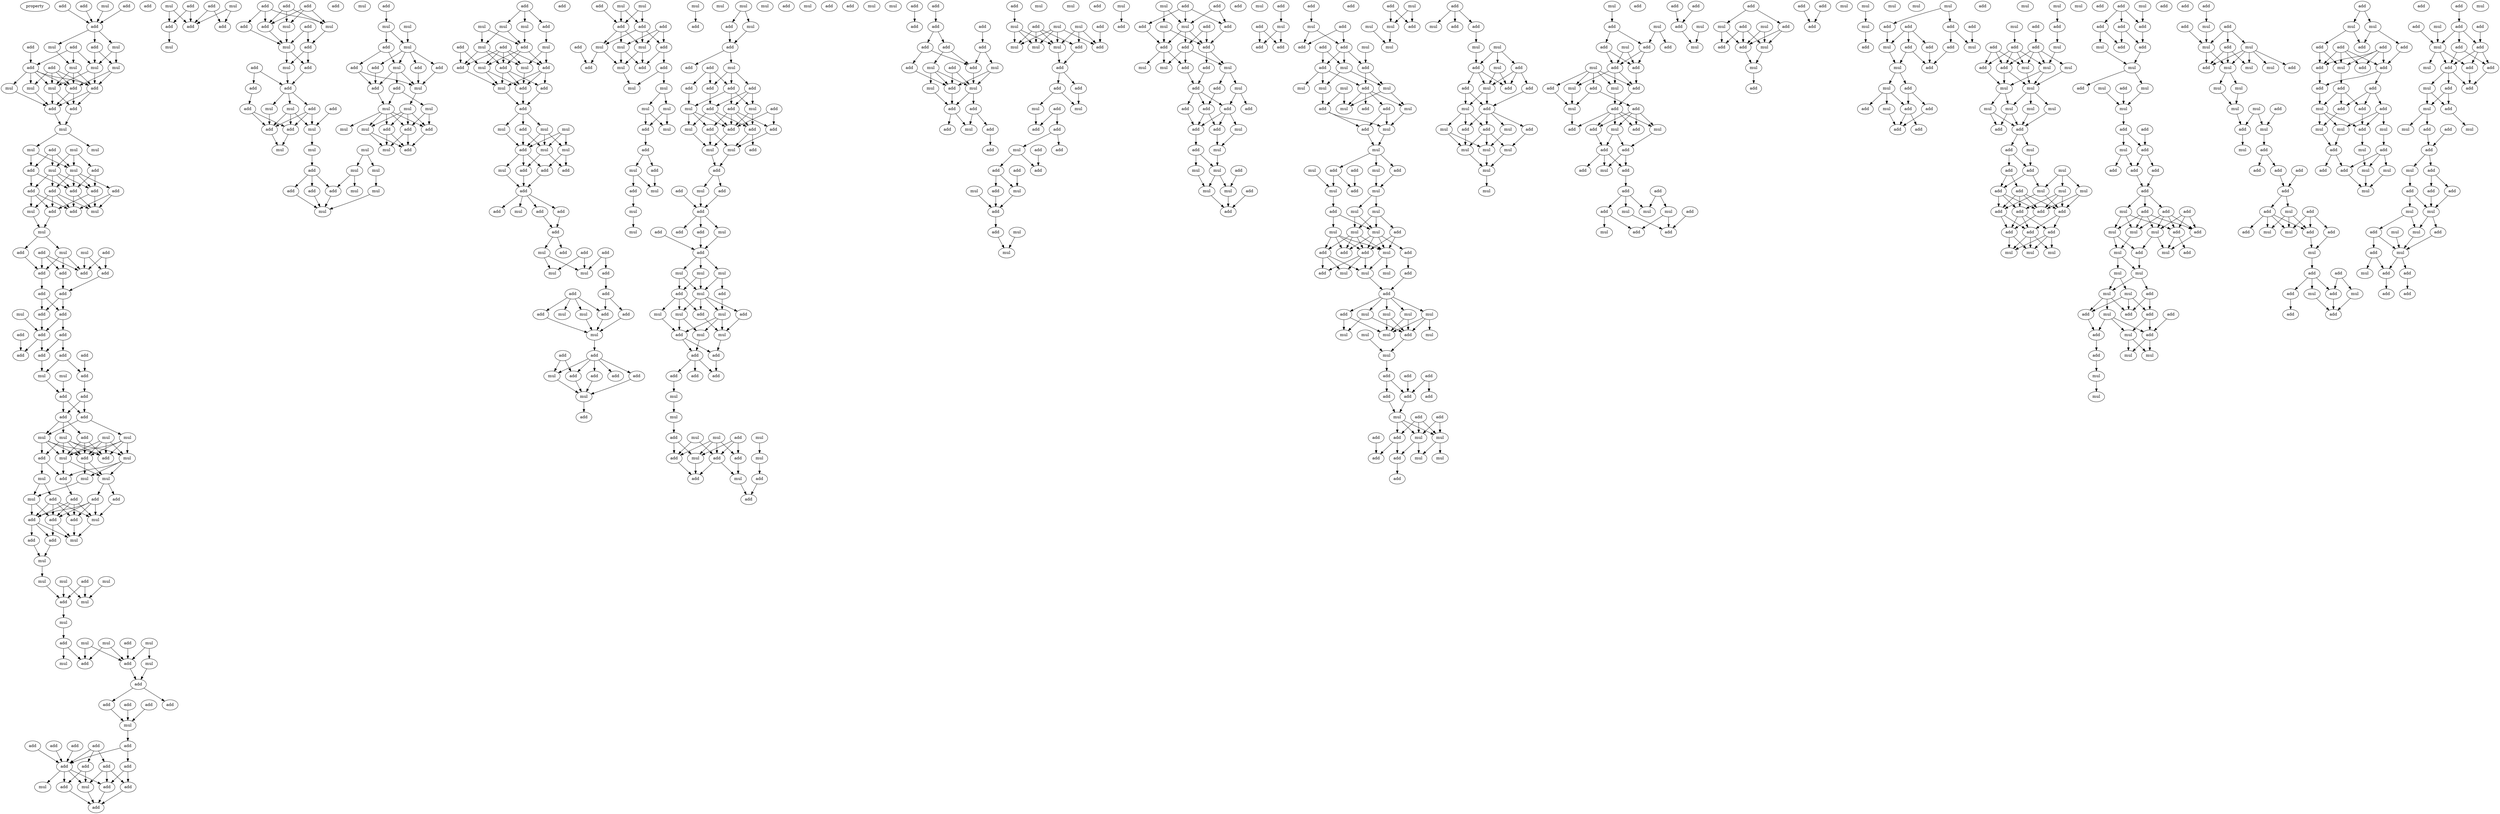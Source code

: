 digraph {
    node [fontcolor=black]
    property [mul=2,lf=1.3]
    0 [ label = add ];
    1 [ label = add ];
    2 [ label = mul ];
    3 [ label = add ];
    4 [ label = add ];
    5 [ label = mul ];
    6 [ label = add ];
    7 [ label = add ];
    8 [ label = add ];
    9 [ label = mul ];
    10 [ label = add ];
    11 [ label = add ];
    12 [ label = mul ];
    13 [ label = mul ];
    14 [ label = mul ];
    15 [ label = mul ];
    16 [ label = add ];
    17 [ label = add ];
    18 [ label = mul ];
    19 [ label = mul ];
    20 [ label = add ];
    21 [ label = add ];
    22 [ label = mul ];
    23 [ label = add ];
    24 [ label = mul ];
    25 [ label = mul ];
    26 [ label = mul ];
    27 [ label = add ];
    28 [ label = mul ];
    29 [ label = mul ];
    30 [ label = add ];
    31 [ label = add ];
    32 [ label = add ];
    33 [ label = add ];
    34 [ label = add ];
    35 [ label = add ];
    36 [ label = mul ];
    37 [ label = add ];
    38 [ label = mul ];
    39 [ label = add ];
    40 [ label = mul ];
    41 [ label = mul ];
    42 [ label = mul ];
    43 [ label = add ];
    44 [ label = add ];
    45 [ label = add ];
    46 [ label = add ];
    47 [ label = add ];
    48 [ label = add ];
    49 [ label = add ];
    50 [ label = add ];
    51 [ label = add ];
    52 [ label = mul ];
    53 [ label = add ];
    54 [ label = add ];
    55 [ label = add ];
    56 [ label = add ];
    57 [ label = add ];
    58 [ label = add ];
    59 [ label = add ];
    60 [ label = add ];
    61 [ label = add ];
    62 [ label = mul ];
    63 [ label = mul ];
    64 [ label = add ];
    65 [ label = add ];
    66 [ label = add ];
    67 [ label = add ];
    68 [ label = add ];
    69 [ label = mul ];
    70 [ label = mul ];
    71 [ label = add ];
    72 [ label = mul ];
    73 [ label = mul ];
    74 [ label = mul ];
    75 [ label = mul ];
    76 [ label = add ];
    77 [ label = add ];
    78 [ label = add ];
    79 [ label = mul ];
    80 [ label = add ];
    81 [ label = mul ];
    82 [ label = mul ];
    83 [ label = add ];
    84 [ label = add ];
    85 [ label = add ];
    86 [ label = add ];
    87 [ label = mul ];
    88 [ label = add ];
    89 [ label = add ];
    90 [ label = mul ];
    91 [ label = add ];
    92 [ label = add ];
    93 [ label = mul ];
    94 [ label = add ];
    95 [ label = mul ];
    96 [ label = add ];
    97 [ label = add ];
    98 [ label = mul ];
    99 [ label = mul ];
    100 [ label = mul ];
    101 [ label = add ];
    102 [ label = mul ];
    103 [ label = mul ];
    104 [ label = mul ];
    105 [ label = mul ];
    106 [ label = add ];
    107 [ label = mul ];
    108 [ label = add ];
    109 [ label = add ];
    110 [ label = mul ];
    111 [ label = add ];
    112 [ label = mul ];
    113 [ label = add ];
    114 [ label = add ];
    115 [ label = add ];
    116 [ label = add ];
    117 [ label = add ];
    118 [ label = mul ];
    119 [ label = add ];
    120 [ label = add ];
    121 [ label = add ];
    122 [ label = add ];
    123 [ label = add ];
    124 [ label = add ];
    125 [ label = add ];
    126 [ label = add ];
    127 [ label = add ];
    128 [ label = add ];
    129 [ label = mul ];
    130 [ label = add ];
    131 [ label = mul ];
    132 [ label = add ];
    133 [ label = add ];
    134 [ label = mul ];
    135 [ label = add ];
    136 [ label = mul ];
    137 [ label = add ];
    138 [ label = add ];
    139 [ label = add ];
    140 [ label = add ];
    141 [ label = mul ];
    142 [ label = add ];
    143 [ label = add ];
    144 [ label = add ];
    145 [ label = add ];
    146 [ label = mul ];
    147 [ label = add ];
    148 [ label = add ];
    149 [ label = mul ];
    150 [ label = mul ];
    151 [ label = add ];
    152 [ label = add ];
    153 [ label = mul ];
    154 [ label = add ];
    155 [ label = add ];
    156 [ label = add ];
    157 [ label = mul ];
    158 [ label = add ];
    159 [ label = mul ];
    160 [ label = add ];
    161 [ label = add ];
    162 [ label = add ];
    163 [ label = add ];
    164 [ label = mul ];
    165 [ label = mul ];
    166 [ label = mul ];
    167 [ label = mul ];
    168 [ label = add ];
    169 [ label = mul ];
    170 [ label = mul ];
    171 [ label = mul ];
    172 [ label = mul ];
    173 [ label = add ];
    174 [ label = add ];
    175 [ label = add ];
    176 [ label = mul ];
    177 [ label = add ];
    178 [ label = mul ];
    179 [ label = add ];
    180 [ label = mul ];
    181 [ label = mul ];
    182 [ label = add ];
    183 [ label = mul ];
    184 [ label = add ];
    185 [ label = add ];
    186 [ label = mul ];
    187 [ label = add ];
    188 [ label = add ];
    189 [ label = mul ];
    190 [ label = add ];
    191 [ label = add ];
    192 [ label = mul ];
    193 [ label = mul ];
    194 [ label = mul ];
    195 [ label = mul ];
    196 [ label = mul ];
    197 [ label = add ];
    198 [ label = add ];
    199 [ label = add ];
    200 [ label = mul ];
    201 [ label = add ];
    202 [ label = add ];
    203 [ label = add ];
    204 [ label = mul ];
    205 [ label = mul ];
    206 [ label = mul ];
    207 [ label = mul ];
    208 [ label = add ];
    209 [ label = mul ];
    210 [ label = add ];
    211 [ label = add ];
    212 [ label = mul ];
    213 [ label = add ];
    214 [ label = add ];
    215 [ label = mul ];
    216 [ label = add ];
    217 [ label = mul ];
    218 [ label = add ];
    219 [ label = add ];
    220 [ label = add ];
    221 [ label = mul ];
    222 [ label = add ];
    223 [ label = add ];
    224 [ label = mul ];
    225 [ label = mul ];
    226 [ label = mul ];
    227 [ label = mul ];
    228 [ label = add ];
    229 [ label = add ];
    230 [ label = mul ];
    231 [ label = add ];
    232 [ label = add ];
    233 [ label = add ];
    234 [ label = add ];
    235 [ label = mul ];
    236 [ label = add ];
    237 [ label = add ];
    238 [ label = add ];
    239 [ label = add ];
    240 [ label = mul ];
    241 [ label = add ];
    242 [ label = add ];
    243 [ label = mul ];
    244 [ label = mul ];
    245 [ label = add ];
    246 [ label = add ];
    247 [ label = add ];
    248 [ label = add ];
    249 [ label = add ];
    250 [ label = add ];
    251 [ label = mul ];
    252 [ label = mul ];
    253 [ label = mul ];
    254 [ label = add ];
    255 [ label = add ];
    256 [ label = add ];
    257 [ label = add ];
    258 [ label = mul ];
    259 [ label = add ];
    260 [ label = add ];
    261 [ label = mul ];
    262 [ label = add ];
    263 [ label = add ];
    264 [ label = mul ];
    265 [ label = mul ];
    266 [ label = add ];
    267 [ label = add ];
    268 [ label = add ];
    269 [ label = mul ];
    270 [ label = mul ];
    271 [ label = add ];
    272 [ label = add ];
    273 [ label = mul ];
    274 [ label = add ];
    275 [ label = add ];
    276 [ label = add ];
    277 [ label = mul ];
    278 [ label = mul ];
    279 [ label = mul ];
    280 [ label = mul ];
    281 [ label = mul ];
    282 [ label = add ];
    283 [ label = mul ];
    284 [ label = add ];
    285 [ label = mul ];
    286 [ label = add ];
    287 [ label = mul ];
    288 [ label = add ];
    289 [ label = mul ];
    290 [ label = add ];
    291 [ label = mul ];
    292 [ label = mul ];
    293 [ label = mul ];
    294 [ label = mul ];
    295 [ label = add ];
    296 [ label = mul ];
    297 [ label = add ];
    298 [ label = mul ];
    299 [ label = mul ];
    300 [ label = add ];
    301 [ label = add ];
    302 [ label = mul ];
    303 [ label = add ];
    304 [ label = add ];
    305 [ label = add ];
    306 [ label = add ];
    307 [ label = add ];
    308 [ label = add ];
    309 [ label = mul ];
    310 [ label = mul ];
    311 [ label = add ];
    312 [ label = add ];
    313 [ label = add ];
    314 [ label = add ];
    315 [ label = add ];
    316 [ label = add ];
    317 [ label = mul ];
    318 [ label = add ];
    319 [ label = add ];
    320 [ label = mul ];
    321 [ label = mul ];
    322 [ label = add ];
    323 [ label = add ];
    324 [ label = add ];
    325 [ label = add ];
    326 [ label = mul ];
    327 [ label = mul ];
    328 [ label = add ];
    329 [ label = add ];
    330 [ label = mul ];
    331 [ label = add ];
    332 [ label = add ];
    333 [ label = add ];
    334 [ label = mul ];
    335 [ label = mul ];
    336 [ label = mul ];
    337 [ label = mul ];
    338 [ label = mul ];
    339 [ label = add ];
    340 [ label = add ];
    341 [ label = mul ];
    342 [ label = mul ];
    343 [ label = add ];
    344 [ label = add ];
    345 [ label = mul ];
    346 [ label = mul ];
    347 [ label = mul ];
    348 [ label = add ];
    349 [ label = add ];
    350 [ label = add ];
    351 [ label = add ];
    352 [ label = add ];
    353 [ label = add ];
    354 [ label = mul ];
    355 [ label = mul ];
    356 [ label = add ];
    357 [ label = mul ];
    358 [ label = mul ];
    359 [ label = mul ];
    360 [ label = add ];
    361 [ label = add ];
    362 [ label = mul ];
    363 [ label = mul ];
    364 [ label = add ];
    365 [ label = add ];
    366 [ label = add ];
    367 [ label = mul ];
    368 [ label = add ];
    369 [ label = add ];
    370 [ label = add ];
    371 [ label = add ];
    372 [ label = add ];
    373 [ label = add ];
    374 [ label = add ];
    375 [ label = add ];
    376 [ label = add ];
    377 [ label = add ];
    378 [ label = mul ];
    379 [ label = add ];
    380 [ label = mul ];
    381 [ label = add ];
    382 [ label = add ];
    383 [ label = mul ];
    384 [ label = add ];
    385 [ label = mul ];
    386 [ label = add ];
    387 [ label = add ];
    388 [ label = add ];
    389 [ label = add ];
    390 [ label = mul ];
    391 [ label = add ];
    392 [ label = add ];
    393 [ label = mul ];
    394 [ label = add ];
    395 [ label = mul ];
    396 [ label = mul ];
    397 [ label = add ];
    398 [ label = mul ];
    399 [ label = mul ];
    400 [ label = mul ];
    401 [ label = add ];
    402 [ label = add ];
    403 [ label = add ];
    404 [ label = add ];
    405 [ label = add ];
    406 [ label = mul ];
    407 [ label = add ];
    408 [ label = mul ];
    409 [ label = add ];
    410 [ label = add ];
    411 [ label = add ];
    412 [ label = mul ];
    413 [ label = add ];
    414 [ label = add ];
    415 [ label = add ];
    416 [ label = add ];
    417 [ label = mul ];
    418 [ label = mul ];
    419 [ label = mul ];
    420 [ label = add ];
    421 [ label = add ];
    422 [ label = add ];
    423 [ label = mul ];
    424 [ label = add ];
    425 [ label = mul ];
    426 [ label = mul ];
    427 [ label = mul ];
    428 [ label = add ];
    429 [ label = add ];
    430 [ label = add ];
    431 [ label = mul ];
    432 [ label = add ];
    433 [ label = add ];
    434 [ label = mul ];
    435 [ label = add ];
    436 [ label = mul ];
    437 [ label = add ];
    438 [ label = add ];
    439 [ label = add ];
    440 [ label = mul ];
    441 [ label = mul ];
    442 [ label = add ];
    443 [ label = mul ];
    444 [ label = add ];
    445 [ label = add ];
    446 [ label = add ];
    447 [ label = mul ];
    448 [ label = add ];
    449 [ label = add ];
    450 [ label = add ];
    451 [ label = add ];
    452 [ label = add ];
    453 [ label = mul ];
    454 [ label = add ];
    455 [ label = mul ];
    456 [ label = add ];
    457 [ label = mul ];
    458 [ label = add ];
    459 [ label = mul ];
    460 [ label = add ];
    461 [ label = mul ];
    462 [ label = mul ];
    463 [ label = add ];
    464 [ label = mul ];
    465 [ label = add ];
    466 [ label = add ];
    467 [ label = add ];
    468 [ label = mul ];
    469 [ label = add ];
    470 [ label = add ];
    471 [ label = add ];
    472 [ label = add ];
    473 [ label = mul ];
    474 [ label = add ];
    475 [ label = add ];
    476 [ label = add ];
    477 [ label = mul ];
    478 [ label = add ];
    479 [ label = add ];
    480 [ label = mul ];
    481 [ label = add ];
    482 [ label = mul ];
    483 [ label = add ];
    484 [ label = mul ];
    485 [ label = mul ];
    486 [ label = mul ];
    487 [ label = add ];
    488 [ label = mul ];
    489 [ label = add ];
    490 [ label = mul ];
    491 [ label = add ];
    492 [ label = mul ];
    493 [ label = add ];
    494 [ label = mul ];
    495 [ label = add ];
    496 [ label = mul ];
    497 [ label = add ];
    498 [ label = add ];
    499 [ label = mul ];
    500 [ label = mul ];
    501 [ label = mul ];
    502 [ label = add ];
    503 [ label = mul ];
    504 [ label = mul ];
    505 [ label = add ];
    506 [ label = mul ];
    507 [ label = mul ];
    508 [ label = add ];
    509 [ label = mul ];
    510 [ label = add ];
    511 [ label = add ];
    512 [ label = mul ];
    513 [ label = add ];
    514 [ label = add ];
    515 [ label = mul ];
    516 [ label = add ];
    517 [ label = mul ];
    518 [ label = mul ];
    519 [ label = add ];
    520 [ label = add ];
    521 [ label = mul ];
    522 [ label = mul ];
    523 [ label = mul ];
    524 [ label = mul ];
    525 [ label = add ];
    526 [ label = add ];
    527 [ label = mul ];
    528 [ label = mul ];
    529 [ label = mul ];
    530 [ label = mul ];
    531 [ label = mul ];
    532 [ label = add ];
    533 [ label = add ];
    534 [ label = add ];
    535 [ label = add ];
    536 [ label = add ];
    537 [ label = add ];
    538 [ label = mul ];
    539 [ label = add ];
    540 [ label = add ];
    541 [ label = add ];
    542 [ label = mul ];
    543 [ label = add ];
    544 [ label = mul ];
    545 [ label = mul ];
    546 [ label = add ];
    547 [ label = mul ];
    548 [ label = add ];
    549 [ label = add ];
    550 [ label = add ];
    551 [ label = mul ];
    552 [ label = mul ];
    553 [ label = mul ];
    554 [ label = add ];
    555 [ label = mul ];
    556 [ label = add ];
    557 [ label = mul ];
    558 [ label = add ];
    559 [ label = add ];
    560 [ label = mul ];
    561 [ label = mul ];
    562 [ label = add ];
    563 [ label = mul ];
    564 [ label = add ];
    565 [ label = add ];
    566 [ label = mul ];
    567 [ label = add ];
    568 [ label = add ];
    569 [ label = mul ];
    570 [ label = add ];
    571 [ label = mul ];
    572 [ label = add ];
    573 [ label = mul ];
    574 [ label = add ];
    575 [ label = add ];
    576 [ label = mul ];
    577 [ label = mul ];
    578 [ label = mul ];
    579 [ label = mul ];
    580 [ label = mul ];
    581 [ label = add ];
    582 [ label = mul ];
    583 [ label = add ];
    584 [ label = mul ];
    585 [ label = mul ];
    586 [ label = add ];
    587 [ label = add ];
    588 [ label = add ];
    589 [ label = add ];
    590 [ label = mul ];
    591 [ label = add ];
    592 [ label = mul ];
    593 [ label = add ];
    594 [ label = mul ];
    595 [ label = add ];
    596 [ label = add ];
    597 [ label = mul ];
    598 [ label = add ];
    599 [ label = add ];
    600 [ label = mul ];
    601 [ label = add ];
    602 [ label = add ];
    603 [ label = mul ];
    604 [ label = add ];
    605 [ label = add ];
    606 [ label = add ];
    607 [ label = add ];
    608 [ label = mul ];
    609 [ label = add ];
    610 [ label = add ];
    611 [ label = add ];
    612 [ label = mul ];
    613 [ label = add ];
    614 [ label = mul ];
    615 [ label = add ];
    616 [ label = mul ];
    617 [ label = add ];
    618 [ label = add ];
    619 [ label = mul ];
    620 [ label = add ];
    621 [ label = add ];
    622 [ label = mul ];
    623 [ label = add ];
    624 [ label = mul ];
    625 [ label = add ];
    626 [ label = mul ];
    627 [ label = add ];
    628 [ label = mul ];
    629 [ label = add ];
    630 [ label = add ];
    631 [ label = add ];
    632 [ label = mul ];
    633 [ label = mul ];
    634 [ label = add ];
    635 [ label = add ];
    636 [ label = add ];
    637 [ label = add ];
    638 [ label = mul ];
    639 [ label = mul ];
    640 [ label = mul ];
    641 [ label = mul ];
    642 [ label = mul ];
    643 [ label = add ];
    644 [ label = mul ];
    645 [ label = add ];
    646 [ label = add ];
    647 [ label = add ];
    648 [ label = add ];
    649 [ label = add ];
    650 [ label = add ];
    651 [ label = add ];
    652 [ label = mul ];
    653 [ label = mul ];
    654 [ label = mul ];
    655 [ label = add ];
    656 [ label = mul ];
    657 [ label = add ];
    658 [ label = mul ];
    659 [ label = add ];
    660 [ label = add ];
    661 [ label = add ];
    662 [ label = add ];
    663 [ label = add ];
    664 [ label = add ];
    665 [ label = mul ];
    666 [ label = mul ];
    667 [ label = add ];
    668 [ label = mul ];
    669 [ label = add ];
    670 [ label = add ];
    671 [ label = mul ];
    672 [ label = add ];
    673 [ label = add ];
    674 [ label = add ];
    675 [ label = mul ];
    676 [ label = add ];
    677 [ label = mul ];
    678 [ label = mul ];
    679 [ label = mul ];
    680 [ label = mul ];
    681 [ label = mul ];
    682 [ label = mul ];
    683 [ label = mul ];
    684 [ label = mul ];
    685 [ label = mul ];
    686 [ label = add ];
    687 [ label = add ];
    688 [ label = mul ];
    689 [ label = add ];
    690 [ label = add ];
    691 [ label = add ];
    692 [ label = mul ];
    693 [ label = mul ];
    694 [ label = mul ];
    695 [ label = add ];
    696 [ label = mul ];
    697 [ label = add ];
    698 [ label = add ];
    699 [ label = add ];
    700 [ label = add ];
    701 [ label = add ];
    702 [ label = add ];
    703 [ label = add ];
    704 [ label = add ];
    705 [ label = mul ];
    706 [ label = mul ];
    707 [ label = mul ];
    708 [ label = add ];
    709 [ label = mul ];
    710 [ label = add ];
    711 [ label = add ];
    712 [ label = add ];
    713 [ label = add ];
    714 [ label = mul ];
    715 [ label = add ];
    716 [ label = add ];
    717 [ label = mul ];
    718 [ label = mul ];
    719 [ label = add ];
    720 [ label = add ];
    721 [ label = mul ];
    722 [ label = mul ];
    723 [ label = add ];
    724 [ label = add ];
    725 [ label = add ];
    726 [ label = mul ];
    727 [ label = add ];
    728 [ label = add ];
    729 [ label = add ];
    730 [ label = add ];
    731 [ label = add ];
    732 [ label = mul ];
    733 [ label = add ];
    734 [ label = add ];
    735 [ label = add ];
    736 [ label = add ];
    737 [ label = add ];
    738 [ label = mul ];
    739 [ label = mul ];
    740 [ label = mul ];
    741 [ label = add ];
    742 [ label = add ];
    743 [ label = mul ];
    744 [ label = mul ];
    745 [ label = mul ];
    746 [ label = mul ];
    747 [ label = add ];
    748 [ label = mul ];
    749 [ label = mul ];
    750 [ label = mul ];
    751 [ label = add ];
    752 [ label = add ];
    753 [ label = add ];
    754 [ label = add ];
    755 [ label = mul ];
    756 [ label = add ];
    757 [ label = add ];
    758 [ label = add ];
    759 [ label = mul ];
    760 [ label = mul ];
    761 [ label = add ];
    762 [ label = mul ];
    763 [ label = add ];
    764 [ label = mul ];
    765 [ label = mul ];
    766 [ label = add ];
    767 [ label = add ];
    768 [ label = add ];
    769 [ label = mul ];
    770 [ label = mul ];
    771 [ label = mul ];
    772 [ label = mul ];
    773 [ label = mul ];
    774 [ label = add ];
    775 [ label = add ];
    776 [ label = mul ];
    777 [ label = mul ];
    778 [ label = mul ];
    779 [ label = mul ];
    780 [ label = add ];
    781 [ label = add ];
    782 [ label = mul ];
    783 [ label = mul ];
    784 [ label = add ];
    785 [ label = add ];
    786 [ label = add ];
    787 [ label = add ];
    788 [ label = add ];
    789 [ label = add ];
    790 [ label = mul ];
    791 [ label = add ];
    792 [ label = add ];
    793 [ label = mul ];
    794 [ label = add ];
    795 [ label = mul ];
    796 [ label = add ];
    797 [ label = mul ];
    798 [ label = add ];
    799 [ label = add ];
    800 [ label = mul ];
    801 [ label = mul ];
    802 [ label = add ];
    803 [ label = add ];
    804 [ label = add ];
    805 [ label = add ];
    806 [ label = add ];
    807 [ label = mul ];
    808 [ label = mul ];
    809 [ label = add ];
    810 [ label = add ];
    811 [ label = add ];
    812 [ label = add ];
    813 [ label = add ];
    814 [ label = mul ];
    815 [ label = add ];
    816 [ label = add ];
    817 [ label = add ];
    818 [ label = add ];
    819 [ label = add ];
    820 [ label = add ];
    821 [ label = add ];
    822 [ label = mul ];
    823 [ label = add ];
    824 [ label = add ];
    825 [ label = add ];
    826 [ label = mul ];
    827 [ label = mul ];
    828 [ label = mul ];
    829 [ label = add ];
    830 [ label = add ];
    831 [ label = mul ];
    832 [ label = add ];
    833 [ label = add ];
    834 [ label = mul ];
    835 [ label = mul ];
    836 [ label = add ];
    837 [ label = mul ];
    838 [ label = add ];
    839 [ label = mul ];
    840 [ label = add ];
    841 [ label = add ];
    842 [ label = add ];
    843 [ label = add ];
    844 [ label = mul ];
    845 [ label = add ];
    846 [ label = add ];
    847 [ label = add ];
    848 [ label = mul ];
    849 [ label = add ];
    850 [ label = add ];
    851 [ label = mul ];
    852 [ label = add ];
    853 [ label = mul ];
    854 [ label = mul ];
    855 [ label = add ];
    856 [ label = mul ];
    857 [ label = add ];
    858 [ label = add ];
    859 [ label = mul ];
    860 [ label = add ];
    861 [ label = mul ];
    862 [ label = add ];
    863 [ label = add ];
    864 [ label = add ];
    865 [ label = add ];
    866 [ label = mul ];
    867 [ label = mul ];
    868 [ label = add ];
    869 [ label = mul ];
    870 [ label = add ];
    871 [ label = mul ];
    872 [ label = mul ];
    873 [ label = add ];
    874 [ label = add ];
    875 [ label = mul ];
    876 [ label = add ];
    877 [ label = add ];
    878 [ label = add ];
    0 -> 4 [ name = 0 ];
    1 -> 4 [ name = 1 ];
    2 -> 4 [ name = 2 ];
    3 -> 4 [ name = 3 ];
    4 -> 5 [ name = 4 ];
    4 -> 6 [ name = 5 ];
    4 -> 9 [ name = 6 ];
    5 -> 12 [ name = 7 ];
    5 -> 14 [ name = 8 ];
    6 -> 12 [ name = 9 ];
    6 -> 14 [ name = 10 ];
    7 -> 10 [ name = 11 ];
    8 -> 10 [ name = 12 ];
    8 -> 12 [ name = 13 ];
    8 -> 13 [ name = 14 ];
    9 -> 13 [ name = 15 ];
    10 -> 15 [ name = 16 ];
    10 -> 16 [ name = 17 ];
    10 -> 17 [ name = 18 ];
    10 -> 18 [ name = 19 ];
    10 -> 19 [ name = 20 ];
    11 -> 15 [ name = 21 ];
    11 -> 16 [ name = 22 ];
    11 -> 17 [ name = 23 ];
    11 -> 18 [ name = 24 ];
    12 -> 15 [ name = 25 ];
    12 -> 17 [ name = 26 ];
    13 -> 15 [ name = 27 ];
    13 -> 16 [ name = 28 ];
    13 -> 17 [ name = 29 ];
    14 -> 16 [ name = 30 ];
    14 -> 17 [ name = 31 ];
    15 -> 20 [ name = 32 ];
    15 -> 21 [ name = 33 ];
    16 -> 20 [ name = 34 ];
    16 -> 21 [ name = 35 ];
    17 -> 20 [ name = 36 ];
    17 -> 21 [ name = 37 ];
    18 -> 20 [ name = 38 ];
    19 -> 20 [ name = 39 ];
    20 -> 22 [ name = 40 ];
    21 -> 22 [ name = 41 ];
    22 -> 24 [ name = 42 ];
    22 -> 26 [ name = 43 ];
    23 -> 28 [ name = 44 ];
    23 -> 29 [ name = 45 ];
    23 -> 30 [ name = 46 ];
    24 -> 28 [ name = 47 ];
    24 -> 30 [ name = 48 ];
    25 -> 27 [ name = 49 ];
    25 -> 28 [ name = 50 ];
    25 -> 29 [ name = 51 ];
    27 -> 33 [ name = 52 ];
    27 -> 34 [ name = 53 ];
    28 -> 32 [ name = 54 ];
    28 -> 33 [ name = 55 ];
    28 -> 34 [ name = 56 ];
    28 -> 35 [ name = 57 ];
    29 -> 31 [ name = 58 ];
    29 -> 33 [ name = 59 ];
    29 -> 34 [ name = 60 ];
    29 -> 35 [ name = 61 ];
    30 -> 31 [ name = 62 ];
    30 -> 34 [ name = 63 ];
    31 -> 36 [ name = 64 ];
    31 -> 37 [ name = 65 ];
    31 -> 39 [ name = 66 ];
    32 -> 37 [ name = 67 ];
    32 -> 38 [ name = 68 ];
    33 -> 38 [ name = 69 ];
    33 -> 39 [ name = 70 ];
    34 -> 37 [ name = 71 ];
    34 -> 38 [ name = 72 ];
    35 -> 36 [ name = 73 ];
    35 -> 37 [ name = 74 ];
    35 -> 38 [ name = 75 ];
    35 -> 39 [ name = 76 ];
    36 -> 40 [ name = 77 ];
    39 -> 40 [ name = 78 ];
    40 -> 41 [ name = 79 ];
    40 -> 45 [ name = 80 ];
    41 -> 46 [ name = 81 ];
    41 -> 47 [ name = 82 ];
    41 -> 48 [ name = 83 ];
    42 -> 46 [ name = 84 ];
    42 -> 49 [ name = 85 ];
    43 -> 46 [ name = 86 ];
    43 -> 49 [ name = 87 ];
    44 -> 46 [ name = 88 ];
    44 -> 47 [ name = 89 ];
    44 -> 48 [ name = 90 ];
    45 -> 47 [ name = 91 ];
    47 -> 51 [ name = 92 ];
    48 -> 50 [ name = 93 ];
    49 -> 50 [ name = 94 ];
    50 -> 53 [ name = 95 ];
    50 -> 54 [ name = 96 ];
    51 -> 53 [ name = 97 ];
    51 -> 54 [ name = 98 ];
    52 -> 55 [ name = 99 ];
    53 -> 55 [ name = 100 ];
    53 -> 56 [ name = 101 ];
    54 -> 55 [ name = 102 ];
    55 -> 59 [ name = 103 ];
    55 -> 60 [ name = 104 ];
    56 -> 58 [ name = 105 ];
    56 -> 60 [ name = 106 ];
    57 -> 59 [ name = 107 ];
    58 -> 63 [ name = 108 ];
    58 -> 64 [ name = 109 ];
    60 -> 63 [ name = 110 ];
    61 -> 64 [ name = 111 ];
    62 -> 65 [ name = 112 ];
    63 -> 65 [ name = 113 ];
    64 -> 66 [ name = 114 ];
    65 -> 67 [ name = 115 ];
    65 -> 68 [ name = 116 ];
    66 -> 67 [ name = 117 ];
    66 -> 68 [ name = 118 ];
    67 -> 70 [ name = 119 ];
    67 -> 71 [ name = 120 ];
    67 -> 72 [ name = 121 ];
    68 -> 70 [ name = 122 ];
    68 -> 73 [ name = 123 ];
    69 -> 74 [ name = 124 ];
    69 -> 75 [ name = 125 ];
    69 -> 77 [ name = 126 ];
    69 -> 78 [ name = 127 ];
    70 -> 75 [ name = 128 ];
    70 -> 76 [ name = 129 ];
    70 -> 77 [ name = 130 ];
    70 -> 78 [ name = 131 ];
    71 -> 75 [ name = 132 ];
    71 -> 77 [ name = 133 ];
    71 -> 78 [ name = 134 ];
    72 -> 74 [ name = 135 ];
    72 -> 75 [ name = 136 ];
    72 -> 76 [ name = 137 ];
    72 -> 77 [ name = 138 ];
    72 -> 78 [ name = 139 ];
    73 -> 74 [ name = 140 ];
    73 -> 75 [ name = 141 ];
    73 -> 77 [ name = 142 ];
    73 -> 78 [ name = 143 ];
    74 -> 79 [ name = 144 ];
    74 -> 80 [ name = 145 ];
    74 -> 82 [ name = 146 ];
    75 -> 79 [ name = 147 ];
    75 -> 80 [ name = 148 ];
    76 -> 80 [ name = 149 ];
    76 -> 81 [ name = 150 ];
    78 -> 79 [ name = 151 ];
    78 -> 82 [ name = 152 ];
    79 -> 84 [ name = 153 ];
    79 -> 85 [ name = 154 ];
    80 -> 86 [ name = 155 ];
    81 -> 83 [ name = 156 ];
    81 -> 87 [ name = 157 ];
    82 -> 87 [ name = 158 ];
    83 -> 88 [ name = 159 ];
    83 -> 89 [ name = 160 ];
    83 -> 90 [ name = 161 ];
    83 -> 91 [ name = 162 ];
    84 -> 88 [ name = 163 ];
    84 -> 89 [ name = 164 ];
    84 -> 90 [ name = 165 ];
    84 -> 91 [ name = 166 ];
    85 -> 90 [ name = 167 ];
    86 -> 88 [ name = 168 ];
    86 -> 89 [ name = 169 ];
    86 -> 90 [ name = 170 ];
    86 -> 91 [ name = 171 ];
    87 -> 89 [ name = 172 ];
    87 -> 91 [ name = 173 ];
    88 -> 93 [ name = 174 ];
    89 -> 92 [ name = 175 ];
    89 -> 93 [ name = 176 ];
    90 -> 93 [ name = 177 ];
    91 -> 92 [ name = 178 ];
    91 -> 93 [ name = 179 ];
    91 -> 94 [ name = 180 ];
    92 -> 95 [ name = 181 ];
    94 -> 95 [ name = 182 ];
    95 -> 99 [ name = 183 ];
    97 -> 101 [ name = 184 ];
    97 -> 102 [ name = 185 ];
    98 -> 102 [ name = 186 ];
    99 -> 101 [ name = 187 ];
    100 -> 101 [ name = 188 ];
    100 -> 102 [ name = 189 ];
    101 -> 103 [ name = 190 ];
    103 -> 108 [ name = 191 ];
    104 -> 111 [ name = 192 ];
    104 -> 112 [ name = 193 ];
    105 -> 109 [ name = 194 ];
    105 -> 111 [ name = 195 ];
    106 -> 111 [ name = 196 ];
    107 -> 109 [ name = 197 ];
    107 -> 111 [ name = 198 ];
    108 -> 109 [ name = 199 ];
    108 -> 110 [ name = 200 ];
    111 -> 113 [ name = 201 ];
    112 -> 113 [ name = 202 ];
    113 -> 114 [ name = 203 ];
    113 -> 117 [ name = 204 ];
    114 -> 118 [ name = 205 ];
    115 -> 118 [ name = 206 ];
    116 -> 118 [ name = 207 ];
    118 -> 121 [ name = 208 ];
    119 -> 125 [ name = 209 ];
    120 -> 125 [ name = 210 ];
    121 -> 125 [ name = 211 ];
    121 -> 127 [ name = 212 ];
    122 -> 124 [ name = 213 ];
    122 -> 125 [ name = 214 ];
    122 -> 126 [ name = 215 ];
    123 -> 125 [ name = 216 ];
    124 -> 129 [ name = 217 ];
    124 -> 132 [ name = 218 ];
    125 -> 129 [ name = 219 ];
    125 -> 130 [ name = 220 ];
    125 -> 131 [ name = 221 ];
    125 -> 132 [ name = 222 ];
    126 -> 128 [ name = 223 ];
    126 -> 129 [ name = 224 ];
    126 -> 130 [ name = 225 ];
    127 -> 128 [ name = 226 ];
    127 -> 130 [ name = 227 ];
    128 -> 133 [ name = 228 ];
    129 -> 133 [ name = 229 ];
    130 -> 133 [ name = 230 ];
    132 -> 133 [ name = 231 ];
    134 -> 138 [ name = 232 ];
    134 -> 139 [ name = 233 ];
    135 -> 139 [ name = 234 ];
    135 -> 140 [ name = 235 ];
    136 -> 139 [ name = 236 ];
    136 -> 140 [ name = 237 ];
    137 -> 138 [ name = 238 ];
    137 -> 139 [ name = 239 ];
    138 -> 141 [ name = 240 ];
    142 -> 145 [ name = 241 ];
    142 -> 146 [ name = 242 ];
    142 -> 149 [ name = 243 ];
    143 -> 145 [ name = 244 ];
    143 -> 146 [ name = 245 ];
    143 -> 149 [ name = 246 ];
    144 -> 145 [ name = 247 ];
    144 -> 146 [ name = 248 ];
    144 -> 147 [ name = 249 ];
    145 -> 150 [ name = 250 ];
    146 -> 151 [ name = 251 ];
    147 -> 150 [ name = 252 ];
    148 -> 150 [ name = 253 ];
    148 -> 151 [ name = 254 ];
    149 -> 150 [ name = 255 ];
    150 -> 152 [ name = 256 ];
    150 -> 153 [ name = 257 ];
    151 -> 152 [ name = 258 ];
    151 -> 153 [ name = 259 ];
    152 -> 156 [ name = 260 ];
    153 -> 156 [ name = 261 ];
    154 -> 155 [ name = 262 ];
    154 -> 156 [ name = 263 ];
    155 -> 161 [ name = 264 ];
    156 -> 157 [ name = 265 ];
    156 -> 159 [ name = 266 ];
    156 -> 160 [ name = 267 ];
    157 -> 163 [ name = 268 ];
    158 -> 164 [ name = 269 ];
    159 -> 162 [ name = 270 ];
    159 -> 163 [ name = 271 ];
    159 -> 164 [ name = 272 ];
    160 -> 162 [ name = 273 ];
    160 -> 163 [ name = 274 ];
    160 -> 164 [ name = 275 ];
    161 -> 162 [ name = 276 ];
    161 -> 163 [ name = 277 ];
    162 -> 166 [ name = 278 ];
    163 -> 166 [ name = 279 ];
    164 -> 165 [ name = 280 ];
    165 -> 168 [ name = 281 ];
    167 -> 169 [ name = 282 ];
    167 -> 170 [ name = 283 ];
    168 -> 173 [ name = 284 ];
    168 -> 174 [ name = 285 ];
    168 -> 175 [ name = 286 ];
    169 -> 172 [ name = 287 ];
    169 -> 175 [ name = 288 ];
    170 -> 171 [ name = 289 ];
    171 -> 176 [ name = 290 ];
    173 -> 176 [ name = 291 ];
    174 -> 176 [ name = 292 ];
    175 -> 176 [ name = 293 ];
    179 -> 181 [ name = 294 ];
    180 -> 183 [ name = 295 ];
    181 -> 182 [ name = 296 ];
    181 -> 183 [ name = 297 ];
    182 -> 186 [ name = 298 ];
    182 -> 188 [ name = 299 ];
    183 -> 184 [ name = 300 ];
    183 -> 185 [ name = 301 ];
    183 -> 186 [ name = 302 ];
    183 -> 187 [ name = 303 ];
    184 -> 189 [ name = 304 ];
    185 -> 191 [ name = 305 ];
    186 -> 189 [ name = 306 ];
    186 -> 190 [ name = 307 ];
    186 -> 191 [ name = 308 ];
    187 -> 189 [ name = 309 ];
    188 -> 189 [ name = 310 ];
    188 -> 191 [ name = 311 ];
    189 -> 194 [ name = 312 ];
    190 -> 192 [ name = 313 ];
    190 -> 193 [ name = 314 ];
    191 -> 193 [ name = 315 ];
    192 -> 197 [ name = 316 ];
    192 -> 198 [ name = 317 ];
    193 -> 195 [ name = 318 ];
    193 -> 196 [ name = 319 ];
    193 -> 197 [ name = 320 ];
    193 -> 198 [ name = 321 ];
    193 -> 199 [ name = 322 ];
    194 -> 196 [ name = 323 ];
    194 -> 197 [ name = 324 ];
    194 -> 198 [ name = 325 ];
    194 -> 199 [ name = 326 ];
    196 -> 200 [ name = 327 ];
    196 -> 201 [ name = 328 ];
    197 -> 200 [ name = 329 ];
    197 -> 201 [ name = 330 ];
    198 -> 201 [ name = 331 ];
    199 -> 200 [ name = 332 ];
    199 -> 201 [ name = 333 ];
    202 -> 203 [ name = 334 ];
    202 -> 204 [ name = 335 ];
    202 -> 206 [ name = 336 ];
    203 -> 207 [ name = 337 ];
    204 -> 208 [ name = 338 ];
    205 -> 208 [ name = 339 ];
    205 -> 209 [ name = 340 ];
    206 -> 208 [ name = 341 ];
    206 -> 209 [ name = 342 ];
    207 -> 214 [ name = 343 ];
    207 -> 215 [ name = 344 ];
    208 -> 212 [ name = 345 ];
    208 -> 214 [ name = 346 ];
    208 -> 216 [ name = 347 ];
    209 -> 213 [ name = 348 ];
    209 -> 215 [ name = 349 ];
    209 -> 216 [ name = 350 ];
    210 -> 212 [ name = 351 ];
    210 -> 213 [ name = 352 ];
    211 -> 212 [ name = 353 ];
    211 -> 213 [ name = 354 ];
    211 -> 214 [ name = 355 ];
    211 -> 215 [ name = 356 ];
    211 -> 216 [ name = 357 ];
    212 -> 217 [ name = 358 ];
    212 -> 219 [ name = 359 ];
    213 -> 217 [ name = 360 ];
    214 -> 217 [ name = 361 ];
    214 -> 218 [ name = 362 ];
    214 -> 219 [ name = 363 ];
    215 -> 219 [ name = 364 ];
    216 -> 217 [ name = 365 ];
    216 -> 218 [ name = 366 ];
    216 -> 219 [ name = 367 ];
    217 -> 220 [ name = 368 ];
    218 -> 220 [ name = 369 ];
    219 -> 220 [ name = 370 ];
    220 -> 221 [ name = 371 ];
    220 -> 222 [ name = 372 ];
    220 -> 224 [ name = 373 ];
    221 -> 228 [ name = 374 ];
    222 -> 227 [ name = 375 ];
    222 -> 228 [ name = 376 ];
    224 -> 226 [ name = 377 ];
    224 -> 227 [ name = 378 ];
    224 -> 228 [ name = 379 ];
    225 -> 226 [ name = 380 ];
    225 -> 227 [ name = 381 ];
    225 -> 228 [ name = 382 ];
    226 -> 231 [ name = 383 ];
    226 -> 232 [ name = 384 ];
    227 -> 229 [ name = 385 ];
    227 -> 232 [ name = 386 ];
    228 -> 229 [ name = 387 ];
    228 -> 230 [ name = 388 ];
    228 -> 231 [ name = 389 ];
    229 -> 233 [ name = 390 ];
    230 -> 233 [ name = 391 ];
    231 -> 233 [ name = 392 ];
    233 -> 234 [ name = 393 ];
    233 -> 235 [ name = 394 ];
    233 -> 236 [ name = 395 ];
    233 -> 237 [ name = 396 ];
    236 -> 238 [ name = 397 ];
    237 -> 238 [ name = 398 ];
    238 -> 240 [ name = 399 ];
    238 -> 241 [ name = 400 ];
    239 -> 243 [ name = 401 ];
    239 -> 244 [ name = 402 ];
    240 -> 243 [ name = 403 ];
    240 -> 244 [ name = 404 ];
    242 -> 243 [ name = 405 ];
    242 -> 245 [ name = 406 ];
    245 -> 247 [ name = 407 ];
    246 -> 248 [ name = 408 ];
    246 -> 250 [ name = 409 ];
    246 -> 251 [ name = 410 ];
    246 -> 252 [ name = 411 ];
    247 -> 248 [ name = 412 ];
    247 -> 249 [ name = 413 ];
    248 -> 253 [ name = 414 ];
    249 -> 253 [ name = 415 ];
    250 -> 253 [ name = 416 ];
    251 -> 253 [ name = 417 ];
    253 -> 254 [ name = 418 ];
    254 -> 256 [ name = 419 ];
    254 -> 257 [ name = 420 ];
    254 -> 258 [ name = 421 ];
    254 -> 259 [ name = 422 ];
    254 -> 260 [ name = 423 ];
    255 -> 256 [ name = 424 ];
    255 -> 258 [ name = 425 ];
    256 -> 261 [ name = 426 ];
    257 -> 261 [ name = 427 ];
    258 -> 261 [ name = 428 ];
    260 -> 261 [ name = 429 ];
    261 -> 263 [ name = 430 ];
    262 -> 266 [ name = 431 ];
    264 -> 266 [ name = 432 ];
    264 -> 267 [ name = 433 ];
    265 -> 266 [ name = 434 ];
    265 -> 267 [ name = 435 ];
    266 -> 269 [ name = 436 ];
    266 -> 270 [ name = 437 ];
    266 -> 273 [ name = 438 ];
    267 -> 269 [ name = 439 ];
    267 -> 271 [ name = 440 ];
    267 -> 273 [ name = 441 ];
    268 -> 270 [ name = 442 ];
    268 -> 271 [ name = 443 ];
    268 -> 273 [ name = 444 ];
    269 -> 274 [ name = 445 ];
    269 -> 277 [ name = 446 ];
    270 -> 275 [ name = 447 ];
    270 -> 277 [ name = 448 ];
    271 -> 275 [ name = 449 ];
    271 -> 276 [ name = 450 ];
    272 -> 274 [ name = 451 ];
    273 -> 275 [ name = 452 ];
    273 -> 277 [ name = 453 ];
    276 -> 278 [ name = 454 ];
    276 -> 279 [ name = 455 ];
    277 -> 279 [ name = 456 ];
    278 -> 280 [ name = 457 ];
    278 -> 281 [ name = 458 ];
    280 -> 282 [ name = 459 ];
    280 -> 283 [ name = 460 ];
    281 -> 282 [ name = 461 ];
    281 -> 283 [ name = 462 ];
    282 -> 284 [ name = 463 ];
    284 -> 285 [ name = 464 ];
    284 -> 286 [ name = 465 ];
    285 -> 288 [ name = 466 ];
    285 -> 289 [ name = 467 ];
    286 -> 289 [ name = 468 ];
    287 -> 290 [ name = 469 ];
    288 -> 291 [ name = 470 ];
    291 -> 292 [ name = 471 ];
    294 -> 295 [ name = 472 ];
    294 -> 298 [ name = 473 ];
    295 -> 300 [ name = 474 ];
    298 -> 300 [ name = 475 ];
    300 -> 301 [ name = 476 ];
    300 -> 302 [ name = 477 ];
    302 -> 306 [ name = 478 ];
    302 -> 307 [ name = 479 ];
    302 -> 308 [ name = 480 ];
    303 -> 305 [ name = 481 ];
    303 -> 306 [ name = 482 ];
    303 -> 308 [ name = 483 ];
    305 -> 309 [ name = 484 ];
    306 -> 311 [ name = 485 ];
    307 -> 310 [ name = 486 ];
    307 -> 311 [ name = 487 ];
    307 -> 313 [ name = 488 ];
    308 -> 309 [ name = 489 ];
    308 -> 310 [ name = 490 ];
    308 -> 313 [ name = 491 ];
    309 -> 314 [ name = 492 ];
    309 -> 316 [ name = 493 ];
    309 -> 317 [ name = 494 ];
    310 -> 314 [ name = 495 ];
    310 -> 318 [ name = 496 ];
    311 -> 314 [ name = 497 ];
    311 -> 317 [ name = 498 ];
    311 -> 318 [ name = 499 ];
    312 -> 314 [ name = 500 ];
    312 -> 315 [ name = 501 ];
    313 -> 314 [ name = 502 ];
    313 -> 315 [ name = 503 ];
    313 -> 316 [ name = 504 ];
    313 -> 318 [ name = 505 ];
    314 -> 320 [ name = 506 ];
    315 -> 321 [ name = 507 ];
    316 -> 320 [ name = 508 ];
    316 -> 321 [ name = 509 ];
    317 -> 320 [ name = 510 ];
    318 -> 319 [ name = 511 ];
    318 -> 321 [ name = 512 ];
    320 -> 322 [ name = 513 ];
    321 -> 322 [ name = 514 ];
    322 -> 325 [ name = 515 ];
    322 -> 327 [ name = 516 ];
    324 -> 328 [ name = 517 ];
    325 -> 328 [ name = 518 ];
    327 -> 328 [ name = 519 ];
    328 -> 329 [ name = 520 ];
    328 -> 330 [ name = 521 ];
    328 -> 332 [ name = 522 ];
    329 -> 333 [ name = 523 ];
    330 -> 333 [ name = 524 ];
    331 -> 333 [ name = 525 ];
    333 -> 334 [ name = 526 ];
    333 -> 336 [ name = 527 ];
    333 -> 337 [ name = 528 ];
    334 -> 338 [ name = 529 ];
    334 -> 340 [ name = 530 ];
    336 -> 338 [ name = 531 ];
    336 -> 339 [ name = 532 ];
    337 -> 338 [ name = 533 ];
    337 -> 340 [ name = 534 ];
    338 -> 341 [ name = 535 ];
    338 -> 342 [ name = 536 ];
    338 -> 343 [ name = 537 ];
    338 -> 344 [ name = 538 ];
    339 -> 341 [ name = 539 ];
    340 -> 342 [ name = 540 ];
    340 -> 344 [ name = 541 ];
    340 -> 345 [ name = 542 ];
    341 -> 346 [ name = 543 ];
    341 -> 347 [ name = 544 ];
    341 -> 348 [ name = 545 ];
    342 -> 346 [ name = 546 ];
    342 -> 348 [ name = 547 ];
    343 -> 347 [ name = 548 ];
    344 -> 347 [ name = 549 ];
    345 -> 348 [ name = 550 ];
    346 -> 350 [ name = 551 ];
    347 -> 349 [ name = 552 ];
    348 -> 349 [ name = 553 ];
    348 -> 350 [ name = 554 ];
    349 -> 353 [ name = 555 ];
    350 -> 351 [ name = 556 ];
    350 -> 352 [ name = 557 ];
    350 -> 353 [ name = 558 ];
    351 -> 354 [ name = 559 ];
    354 -> 355 [ name = 560 ];
    355 -> 356 [ name = 561 ];
    356 -> 361 [ name = 562 ];
    356 -> 362 [ name = 563 ];
    357 -> 363 [ name = 564 ];
    358 -> 361 [ name = 565 ];
    358 -> 364 [ name = 566 ];
    359 -> 361 [ name = 567 ];
    359 -> 362 [ name = 568 ];
    359 -> 364 [ name = 569 ];
    359 -> 365 [ name = 570 ];
    360 -> 362 [ name = 571 ];
    360 -> 364 [ name = 572 ];
    360 -> 365 [ name = 573 ];
    361 -> 368 [ name = 574 ];
    362 -> 368 [ name = 575 ];
    363 -> 366 [ name = 576 ];
    364 -> 367 [ name = 577 ];
    364 -> 368 [ name = 578 ];
    365 -> 367 [ name = 579 ];
    366 -> 369 [ name = 580 ];
    367 -> 369 [ name = 581 ];
    370 -> 372 [ name = 582 ];
    371 -> 374 [ name = 583 ];
    373 -> 377 [ name = 584 ];
    374 -> 375 [ name = 585 ];
    374 -> 376 [ name = 586 ];
    375 -> 380 [ name = 587 ];
    375 -> 382 [ name = 588 ];
    376 -> 379 [ name = 589 ];
    376 -> 382 [ name = 590 ];
    377 -> 378 [ name = 591 ];
    377 -> 382 [ name = 592 ];
    378 -> 384 [ name = 593 ];
    378 -> 385 [ name = 594 ];
    379 -> 384 [ name = 595 ];
    380 -> 383 [ name = 596 ];
    380 -> 384 [ name = 597 ];
    380 -> 385 [ name = 598 ];
    381 -> 384 [ name = 599 ];
    381 -> 385 [ name = 600 ];
    382 -> 385 [ name = 601 ];
    383 -> 387 [ name = 602 ];
    384 -> 387 [ name = 603 ];
    385 -> 386 [ name = 604 ];
    385 -> 387 [ name = 605 ];
    386 -> 388 [ name = 606 ];
    386 -> 390 [ name = 607 ];
    387 -> 389 [ name = 608 ];
    387 -> 390 [ name = 609 ];
    388 -> 391 [ name = 610 ];
    392 -> 395 [ name = 611 ];
    393 -> 398 [ name = 612 ];
    393 -> 399 [ name = 613 ];
    393 -> 400 [ name = 614 ];
    393 -> 402 [ name = 615 ];
    394 -> 398 [ name = 616 ];
    394 -> 399 [ name = 617 ];
    394 -> 400 [ name = 618 ];
    394 -> 401 [ name = 619 ];
    395 -> 398 [ name = 620 ];
    395 -> 399 [ name = 621 ];
    395 -> 400 [ name = 622 ];
    396 -> 400 [ name = 623 ];
    396 -> 401 [ name = 624 ];
    396 -> 402 [ name = 625 ];
    397 -> 402 [ name = 626 ];
    400 -> 403 [ name = 627 ];
    401 -> 403 [ name = 628 ];
    403 -> 404 [ name = 629 ];
    403 -> 405 [ name = 630 ];
    404 -> 406 [ name = 631 ];
    404 -> 408 [ name = 632 ];
    405 -> 408 [ name = 633 ];
    406 -> 409 [ name = 634 ];
    407 -> 409 [ name = 635 ];
    407 -> 410 [ name = 636 ];
    410 -> 411 [ name = 637 ];
    410 -> 412 [ name = 638 ];
    412 -> 415 [ name = 639 ];
    412 -> 416 [ name = 640 ];
    413 -> 415 [ name = 641 ];
    414 -> 418 [ name = 642 ];
    416 -> 418 [ name = 643 ];
    416 -> 420 [ name = 644 ];
    417 -> 421 [ name = 645 ];
    418 -> 421 [ name = 646 ];
    420 -> 421 [ name = 647 ];
    421 -> 422 [ name = 648 ];
    422 -> 426 [ name = 649 ];
    425 -> 426 [ name = 650 ];
    427 -> 430 [ name = 651 ];
    428 -> 434 [ name = 652 ];
    428 -> 435 [ name = 653 ];
    429 -> 432 [ name = 654 ];
    429 -> 434 [ name = 655 ];
    429 -> 435 [ name = 656 ];
    431 -> 434 [ name = 657 ];
    431 -> 436 [ name = 658 ];
    432 -> 438 [ name = 659 ];
    433 -> 437 [ name = 660 ];
    433 -> 439 [ name = 661 ];
    434 -> 437 [ name = 662 ];
    434 -> 438 [ name = 663 ];
    434 -> 439 [ name = 664 ];
    435 -> 437 [ name = 665 ];
    436 -> 437 [ name = 666 ];
    436 -> 438 [ name = 667 ];
    437 -> 442 [ name = 668 ];
    437 -> 443 [ name = 669 ];
    438 -> 440 [ name = 670 ];
    438 -> 441 [ name = 671 ];
    438 -> 444 [ name = 672 ];
    439 -> 441 [ name = 673 ];
    439 -> 443 [ name = 674 ];
    439 -> 444 [ name = 675 ];
    442 -> 446 [ name = 676 ];
    443 -> 445 [ name = 677 ];
    443 -> 447 [ name = 678 ];
    444 -> 446 [ name = 679 ];
    445 -> 449 [ name = 680 ];
    446 -> 449 [ name = 681 ];
    446 -> 450 [ name = 682 ];
    446 -> 451 [ name = 683 ];
    447 -> 448 [ name = 684 ];
    447 -> 451 [ name = 685 ];
    449 -> 452 [ name = 686 ];
    449 -> 454 [ name = 687 ];
    450 -> 454 [ name = 688 ];
    451 -> 452 [ name = 689 ];
    451 -> 453 [ name = 690 ];
    451 -> 454 [ name = 691 ];
    452 -> 455 [ name = 692 ];
    453 -> 455 [ name = 693 ];
    454 -> 456 [ name = 694 ];
    455 -> 457 [ name = 695 ];
    456 -> 457 [ name = 696 ];
    456 -> 459 [ name = 697 ];
    457 -> 461 [ name = 698 ];
    457 -> 462 [ name = 699 ];
    458 -> 462 [ name = 700 ];
    459 -> 461 [ name = 701 ];
    461 -> 465 [ name = 702 ];
    462 -> 465 [ name = 703 ];
    463 -> 465 [ name = 704 ];
    466 -> 468 [ name = 705 ];
    467 -> 469 [ name = 706 ];
    467 -> 470 [ name = 707 ];
    468 -> 469 [ name = 708 ];
    468 -> 470 [ name = 709 ];
    471 -> 473 [ name = 710 ];
    472 -> 475 [ name = 711 ];
    472 -> 478 [ name = 712 ];
    473 -> 475 [ name = 713 ];
    473 -> 478 [ name = 714 ];
    476 -> 480 [ name = 715 ];
    476 -> 481 [ name = 716 ];
    477 -> 479 [ name = 717 ];
    478 -> 479 [ name = 718 ];
    478 -> 480 [ name = 719 ];
    478 -> 481 [ name = 720 ];
    479 -> 483 [ name = 721 ];
    479 -> 486 [ name = 722 ];
    480 -> 482 [ name = 723 ];
    480 -> 486 [ name = 724 ];
    481 -> 482 [ name = 725 ];
    481 -> 483 [ name = 726 ];
    481 -> 484 [ name = 727 ];
    482 -> 491 [ name = 728 ];
    483 -> 487 [ name = 729 ];
    483 -> 488 [ name = 730 ];
    483 -> 489 [ name = 731 ];
    483 -> 490 [ name = 732 ];
    485 -> 490 [ name = 733 ];
    485 -> 491 [ name = 734 ];
    486 -> 488 [ name = 735 ];
    486 -> 490 [ name = 736 ];
    487 -> 492 [ name = 737 ];
    487 -> 493 [ name = 738 ];
    488 -> 492 [ name = 739 ];
    491 -> 492 [ name = 740 ];
    491 -> 493 [ name = 741 ];
    492 -> 494 [ name = 742 ];
    493 -> 494 [ name = 743 ];
    494 -> 497 [ name = 744 ];
    494 -> 498 [ name = 745 ];
    494 -> 499 [ name = 746 ];
    495 -> 502 [ name = 747 ];
    496 -> 501 [ name = 748 ];
    497 -> 501 [ name = 749 ];
    497 -> 502 [ name = 750 ];
    498 -> 500 [ name = 751 ];
    499 -> 500 [ name = 752 ];
    500 -> 503 [ name = 753 ];
    500 -> 504 [ name = 754 ];
    501 -> 505 [ name = 755 ];
    503 -> 506 [ name = 756 ];
    503 -> 507 [ name = 757 ];
    504 -> 506 [ name = 758 ];
    504 -> 507 [ name = 759 ];
    504 -> 508 [ name = 760 ];
    505 -> 506 [ name = 761 ];
    505 -> 509 [ name = 762 ];
    506 -> 510 [ name = 763 ];
    506 -> 511 [ name = 764 ];
    506 -> 512 [ name = 765 ];
    506 -> 513 [ name = 766 ];
    507 -> 511 [ name = 767 ];
    507 -> 512 [ name = 768 ];
    507 -> 513 [ name = 769 ];
    507 -> 514 [ name = 770 ];
    508 -> 511 [ name = 771 ];
    508 -> 512 [ name = 772 ];
    509 -> 511 [ name = 773 ];
    509 -> 512 [ name = 774 ];
    509 -> 513 [ name = 775 ];
    509 -> 514 [ name = 776 ];
    510 -> 519 [ name = 777 ];
    511 -> 516 [ name = 778 ];
    511 -> 517 [ name = 779 ];
    511 -> 518 [ name = 780 ];
    512 -> 515 [ name = 781 ];
    512 -> 518 [ name = 782 ];
    514 -> 516 [ name = 783 ];
    514 -> 517 [ name = 784 ];
    514 -> 518 [ name = 785 ];
    518 -> 520 [ name = 786 ];
    519 -> 520 [ name = 787 ];
    520 -> 521 [ name = 788 ];
    520 -> 522 [ name = 789 ];
    520 -> 523 [ name = 790 ];
    520 -> 524 [ name = 791 ];
    520 -> 525 [ name = 792 ];
    521 -> 526 [ name = 793 ];
    521 -> 528 [ name = 794 ];
    522 -> 526 [ name = 795 ];
    522 -> 529 [ name = 796 ];
    523 -> 526 [ name = 797 ];
    523 -> 527 [ name = 798 ];
    523 -> 528 [ name = 799 ];
    524 -> 526 [ name = 800 ];
    524 -> 528 [ name = 801 ];
    525 -> 528 [ name = 802 ];
    525 -> 529 [ name = 803 ];
    526 -> 531 [ name = 804 ];
    530 -> 531 [ name = 805 ];
    531 -> 534 [ name = 806 ];
    532 -> 536 [ name = 807 ];
    533 -> 535 [ name = 808 ];
    533 -> 536 [ name = 809 ];
    534 -> 536 [ name = 810 ];
    534 -> 537 [ name = 811 ];
    536 -> 538 [ name = 812 ];
    537 -> 538 [ name = 813 ];
    538 -> 541 [ name = 814 ];
    538 -> 542 [ name = 815 ];
    538 -> 544 [ name = 816 ];
    539 -> 541 [ name = 817 ];
    539 -> 542 [ name = 818 ];
    539 -> 544 [ name = 819 ];
    540 -> 542 [ name = 820 ];
    540 -> 544 [ name = 821 ];
    541 -> 546 [ name = 822 ];
    541 -> 548 [ name = 823 ];
    542 -> 545 [ name = 824 ];
    542 -> 547 [ name = 825 ];
    543 -> 548 [ name = 826 ];
    544 -> 545 [ name = 827 ];
    544 -> 546 [ name = 828 ];
    546 -> 549 [ name = 829 ];
    550 -> 553 [ name = 830 ];
    550 -> 554 [ name = 831 ];
    551 -> 553 [ name = 832 ];
    551 -> 554 [ name = 833 ];
    552 -> 555 [ name = 834 ];
    553 -> 555 [ name = 835 ];
    556 -> 557 [ name = 836 ];
    556 -> 558 [ name = 837 ];
    556 -> 559 [ name = 838 ];
    559 -> 560 [ name = 839 ];
    560 -> 562 [ name = 840 ];
    561 -> 562 [ name = 841 ];
    561 -> 563 [ name = 842 ];
    561 -> 564 [ name = 843 ];
    562 -> 565 [ name = 844 ];
    562 -> 566 [ name = 845 ];
    562 -> 568 [ name = 846 ];
    563 -> 565 [ name = 847 ];
    563 -> 566 [ name = 848 ];
    564 -> 565 [ name = 849 ];
    564 -> 566 [ name = 850 ];
    564 -> 567 [ name = 851 ];
    566 -> 569 [ name = 852 ];
    566 -> 570 [ name = 853 ];
    567 -> 570 [ name = 854 ];
    568 -> 569 [ name = 855 ];
    568 -> 570 [ name = 856 ];
    569 -> 573 [ name = 857 ];
    569 -> 574 [ name = 858 ];
    569 -> 575 [ name = 859 ];
    570 -> 571 [ name = 860 ];
    570 -> 572 [ name = 861 ];
    570 -> 574 [ name = 862 ];
    570 -> 575 [ name = 863 ];
    571 -> 576 [ name = 864 ];
    572 -> 578 [ name = 865 ];
    573 -> 576 [ name = 866 ];
    573 -> 577 [ name = 867 ];
    574 -> 576 [ name = 868 ];
    574 -> 577 [ name = 869 ];
    574 -> 578 [ name = 870 ];
    575 -> 577 [ name = 871 ];
    576 -> 579 [ name = 872 ];
    577 -> 579 [ name = 873 ];
    578 -> 579 [ name = 874 ];
    579 -> 582 [ name = 875 ];
    580 -> 583 [ name = 876 ];
    583 -> 586 [ name = 877 ];
    583 -> 587 [ name = 878 ];
    584 -> 586 [ name = 879 ];
    584 -> 588 [ name = 880 ];
    585 -> 589 [ name = 881 ];
    585 -> 591 [ name = 882 ];
    586 -> 589 [ name = 883 ];
    586 -> 591 [ name = 884 ];
    587 -> 589 [ name = 885 ];
    587 -> 591 [ name = 886 ];
    589 -> 593 [ name = 887 ];
    590 -> 592 [ name = 888 ];
    590 -> 593 [ name = 889 ];
    590 -> 594 [ name = 890 ];
    590 -> 595 [ name = 891 ];
    590 -> 596 [ name = 892 ];
    591 -> 592 [ name = 893 ];
    591 -> 593 [ name = 894 ];
    591 -> 594 [ name = 895 ];
    592 -> 597 [ name = 896 ];
    593 -> 598 [ name = 897 ];
    594 -> 598 [ name = 898 ];
    595 -> 597 [ name = 899 ];
    596 -> 597 [ name = 900 ];
    596 -> 599 [ name = 901 ];
    597 -> 601 [ name = 902 ];
    598 -> 600 [ name = 903 ];
    598 -> 601 [ name = 904 ];
    598 -> 602 [ name = 905 ];
    598 -> 603 [ name = 906 ];
    598 -> 604 [ name = 907 ];
    599 -> 600 [ name = 908 ];
    599 -> 602 [ name = 909 ];
    599 -> 603 [ name = 910 ];
    599 -> 604 [ name = 911 ];
    600 -> 605 [ name = 912 ];
    600 -> 606 [ name = 913 ];
    602 -> 606 [ name = 914 ];
    603 -> 605 [ name = 915 ];
    605 -> 607 [ name = 916 ];
    605 -> 608 [ name = 917 ];
    606 -> 607 [ name = 918 ];
    606 -> 608 [ name = 919 ];
    606 -> 609 [ name = 920 ];
    607 -> 610 [ name = 921 ];
    610 -> 612 [ name = 922 ];
    610 -> 615 [ name = 923 ];
    610 -> 616 [ name = 924 ];
    611 -> 612 [ name = 925 ];
    611 -> 614 [ name = 926 ];
    613 -> 618 [ name = 927 ];
    614 -> 617 [ name = 928 ];
    614 -> 618 [ name = 929 ];
    615 -> 617 [ name = 930 ];
    615 -> 619 [ name = 931 ];
    616 -> 618 [ name = 932 ];
    620 -> 623 [ name = 933 ];
    621 -> 623 [ name = 934 ];
    622 -> 624 [ name = 935 ];
    623 -> 624 [ name = 936 ];
    625 -> 628 [ name = 937 ];
    625 -> 629 [ name = 938 ];
    626 -> 631 [ name = 939 ];
    626 -> 632 [ name = 940 ];
    627 -> 630 [ name = 941 ];
    627 -> 631 [ name = 942 ];
    627 -> 632 [ name = 943 ];
    628 -> 630 [ name = 944 ];
    628 -> 631 [ name = 945 ];
    629 -> 631 [ name = 946 ];
    629 -> 632 [ name = 947 ];
    631 -> 633 [ name = 948 ];
    632 -> 633 [ name = 949 ];
    633 -> 635 [ name = 950 ];
    634 -> 637 [ name = 951 ];
    636 -> 637 [ name = 952 ];
    639 -> 640 [ name = 953 ];
    640 -> 643 [ name = 954 ];
    644 -> 646 [ name = 955 ];
    644 -> 648 [ name = 956 ];
    645 -> 649 [ name = 957 ];
    645 -> 650 [ name = 958 ];
    645 -> 653 [ name = 959 ];
    646 -> 651 [ name = 960 ];
    646 -> 652 [ name = 961 ];
    647 -> 652 [ name = 962 ];
    648 -> 653 [ name = 963 ];
    649 -> 655 [ name = 964 ];
    650 -> 654 [ name = 965 ];
    650 -> 655 [ name = 966 ];
    651 -> 655 [ name = 967 ];
    653 -> 654 [ name = 968 ];
    654 -> 656 [ name = 969 ];
    654 -> 657 [ name = 970 ];
    656 -> 658 [ name = 971 ];
    656 -> 660 [ name = 972 ];
    656 -> 662 [ name = 973 ];
    657 -> 659 [ name = 974 ];
    657 -> 660 [ name = 975 ];
    658 -> 664 [ name = 976 ];
    659 -> 664 [ name = 977 ];
    660 -> 663 [ name = 978 ];
    660 -> 664 [ name = 979 ];
    666 -> 669 [ name = 980 ];
    667 -> 670 [ name = 981 ];
    668 -> 672 [ name = 982 ];
    669 -> 671 [ name = 983 ];
    670 -> 674 [ name = 984 ];
    670 -> 675 [ name = 985 ];
    670 -> 677 [ name = 986 ];
    670 -> 678 [ name = 987 ];
    671 -> 678 [ name = 988 ];
    672 -> 674 [ name = 989 ];
    672 -> 675 [ name = 990 ];
    672 -> 676 [ name = 991 ];
    672 -> 678 [ name = 992 ];
    673 -> 674 [ name = 993 ];
    673 -> 675 [ name = 994 ];
    673 -> 676 [ name = 995 ];
    674 -> 679 [ name = 996 ];
    674 -> 680 [ name = 997 ];
    675 -> 680 [ name = 998 ];
    676 -> 679 [ name = 999 ];
    677 -> 680 [ name = 1000 ];
    678 -> 679 [ name = 1001 ];
    678 -> 680 [ name = 1002 ];
    679 -> 681 [ name = 1003 ];
    679 -> 683 [ name = 1004 ];
    680 -> 681 [ name = 1005 ];
    680 -> 684 [ name = 1006 ];
    680 -> 685 [ name = 1007 ];
    681 -> 686 [ name = 1008 ];
    681 -> 687 [ name = 1009 ];
    683 -> 686 [ name = 1010 ];
    683 -> 687 [ name = 1011 ];
    684 -> 687 [ name = 1012 ];
    685 -> 687 [ name = 1013 ];
    687 -> 688 [ name = 1014 ];
    687 -> 689 [ name = 1015 ];
    688 -> 690 [ name = 1016 ];
    689 -> 690 [ name = 1017 ];
    689 -> 691 [ name = 1018 ];
    690 -> 693 [ name = 1019 ];
    690 -> 697 [ name = 1020 ];
    691 -> 695 [ name = 1021 ];
    691 -> 697 [ name = 1022 ];
    692 -> 693 [ name = 1023 ];
    692 -> 694 [ name = 1024 ];
    692 -> 696 [ name = 1025 ];
    693 -> 699 [ name = 1026 ];
    693 -> 700 [ name = 1027 ];
    694 -> 698 [ name = 1028 ];
    694 -> 700 [ name = 1029 ];
    695 -> 698 [ name = 1030 ];
    695 -> 699 [ name = 1031 ];
    695 -> 700 [ name = 1032 ];
    695 -> 701 [ name = 1033 ];
    696 -> 698 [ name = 1034 ];
    696 -> 700 [ name = 1035 ];
    696 -> 701 [ name = 1036 ];
    697 -> 698 [ name = 1037 ];
    697 -> 699 [ name = 1038 ];
    697 -> 701 [ name = 1039 ];
    698 -> 702 [ name = 1040 ];
    699 -> 702 [ name = 1041 ];
    699 -> 703 [ name = 1042 ];
    700 -> 703 [ name = 1043 ];
    700 -> 704 [ name = 1044 ];
    701 -> 702 [ name = 1045 ];
    701 -> 703 [ name = 1046 ];
    701 -> 704 [ name = 1047 ];
    702 -> 705 [ name = 1048 ];
    702 -> 707 [ name = 1049 ];
    703 -> 705 [ name = 1050 ];
    703 -> 706 [ name = 1051 ];
    703 -> 707 [ name = 1052 ];
    704 -> 705 [ name = 1053 ];
    704 -> 706 [ name = 1054 ];
    704 -> 707 [ name = 1055 ];
    709 -> 711 [ name = 1056 ];
    710 -> 711 [ name = 1057 ];
    710 -> 712 [ name = 1058 ];
    710 -> 713 [ name = 1059 ];
    711 -> 716 [ name = 1060 ];
    712 -> 715 [ name = 1061 ];
    712 -> 716 [ name = 1062 ];
    713 -> 714 [ name = 1063 ];
    713 -> 715 [ name = 1064 ];
    714 -> 717 [ name = 1065 ];
    716 -> 717 [ name = 1066 ];
    717 -> 720 [ name = 1067 ];
    717 -> 721 [ name = 1068 ];
    718 -> 722 [ name = 1069 ];
    719 -> 722 [ name = 1070 ];
    721 -> 722 [ name = 1071 ];
    722 -> 725 [ name = 1072 ];
    723 -> 727 [ name = 1073 ];
    725 -> 726 [ name = 1074 ];
    725 -> 727 [ name = 1075 ];
    726 -> 728 [ name = 1076 ];
    726 -> 729 [ name = 1077 ];
    727 -> 728 [ name = 1078 ];
    727 -> 730 [ name = 1079 ];
    728 -> 731 [ name = 1080 ];
    730 -> 731 [ name = 1081 ];
    731 -> 732 [ name = 1082 ];
    731 -> 733 [ name = 1083 ];
    731 -> 734 [ name = 1084 ];
    732 -> 737 [ name = 1085 ];
    732 -> 738 [ name = 1086 ];
    732 -> 740 [ name = 1087 ];
    733 -> 736 [ name = 1088 ];
    733 -> 737 [ name = 1089 ];
    733 -> 738 [ name = 1090 ];
    733 -> 739 [ name = 1091 ];
    734 -> 736 [ name = 1092 ];
    734 -> 738 [ name = 1093 ];
    734 -> 739 [ name = 1094 ];
    734 -> 740 [ name = 1095 ];
    735 -> 736 [ name = 1096 ];
    735 -> 737 [ name = 1097 ];
    735 -> 739 [ name = 1098 ];
    736 -> 743 [ name = 1099 ];
    737 -> 742 [ name = 1100 ];
    737 -> 743 [ name = 1101 ];
    738 -> 744 [ name = 1102 ];
    739 -> 741 [ name = 1103 ];
    739 -> 743 [ name = 1104 ];
    740 -> 741 [ name = 1105 ];
    740 -> 744 [ name = 1106 ];
    741 -> 746 [ name = 1107 ];
    744 -> 745 [ name = 1108 ];
    744 -> 746 [ name = 1109 ];
    745 -> 748 [ name = 1110 ];
    745 -> 749 [ name = 1111 ];
    746 -> 747 [ name = 1112 ];
    746 -> 749 [ name = 1113 ];
    747 -> 752 [ name = 1114 ];
    747 -> 753 [ name = 1115 ];
    748 -> 752 [ name = 1116 ];
    748 -> 753 [ name = 1117 ];
    748 -> 754 [ name = 1118 ];
    749 -> 750 [ name = 1119 ];
    749 -> 752 [ name = 1120 ];
    749 -> 754 [ name = 1121 ];
    750 -> 755 [ name = 1122 ];
    750 -> 756 [ name = 1123 ];
    750 -> 757 [ name = 1124 ];
    751 -> 757 [ name = 1125 ];
    753 -> 755 [ name = 1126 ];
    753 -> 757 [ name = 1127 ];
    754 -> 756 [ name = 1128 ];
    755 -> 759 [ name = 1129 ];
    755 -> 760 [ name = 1130 ];
    756 -> 758 [ name = 1131 ];
    757 -> 759 [ name = 1132 ];
    757 -> 760 [ name = 1133 ];
    758 -> 762 [ name = 1134 ];
    762 -> 764 [ name = 1135 ];
    763 -> 765 [ name = 1136 ];
    765 -> 770 [ name = 1137 ];
    766 -> 770 [ name = 1138 ];
    767 -> 768 [ name = 1139 ];
    767 -> 769 [ name = 1140 ];
    767 -> 770 [ name = 1141 ];
    768 -> 771 [ name = 1142 ];
    768 -> 773 [ name = 1143 ];
    768 -> 774 [ name = 1144 ];
    769 -> 771 [ name = 1145 ];
    769 -> 772 [ name = 1146 ];
    769 -> 773 [ name = 1147 ];
    769 -> 774 [ name = 1148 ];
    769 -> 775 [ name = 1149 ];
    770 -> 771 [ name = 1150 ];
    770 -> 774 [ name = 1151 ];
    771 -> 776 [ name = 1152 ];
    771 -> 777 [ name = 1153 ];
    776 -> 779 [ name = 1154 ];
    777 -> 779 [ name = 1155 ];
    778 -> 781 [ name = 1156 ];
    778 -> 782 [ name = 1157 ];
    779 -> 781 [ name = 1158 ];
    780 -> 782 [ name = 1159 ];
    781 -> 783 [ name = 1160 ];
    782 -> 784 [ name = 1161 ];
    784 -> 785 [ name = 1162 ];
    784 -> 786 [ name = 1163 ];
    786 -> 788 [ name = 1164 ];
    787 -> 788 [ name = 1165 ];
    788 -> 790 [ name = 1166 ];
    788 -> 791 [ name = 1167 ];
    789 -> 792 [ name = 1168 ];
    789 -> 794 [ name = 1169 ];
    789 -> 795 [ name = 1170 ];
    790 -> 792 [ name = 1171 ];
    790 -> 793 [ name = 1172 ];
    790 -> 795 [ name = 1173 ];
    791 -> 792 [ name = 1174 ];
    791 -> 793 [ name = 1175 ];
    791 -> 795 [ name = 1176 ];
    791 -> 796 [ name = 1177 ];
    792 -> 797 [ name = 1178 ];
    794 -> 797 [ name = 1179 ];
    797 -> 798 [ name = 1180 ];
    798 -> 801 [ name = 1181 ];
    798 -> 802 [ name = 1182 ];
    798 -> 803 [ name = 1183 ];
    799 -> 800 [ name = 1184 ];
    799 -> 803 [ name = 1185 ];
    800 -> 805 [ name = 1186 ];
    801 -> 805 [ name = 1187 ];
    802 -> 806 [ name = 1188 ];
    803 -> 805 [ name = 1189 ];
    804 -> 807 [ name = 1190 ];
    804 -> 808 [ name = 1191 ];
    807 -> 810 [ name = 1192 ];
    807 -> 812 [ name = 1193 ];
    808 -> 811 [ name = 1194 ];
    808 -> 812 [ name = 1195 ];
    809 -> 814 [ name = 1196 ];
    809 -> 815 [ name = 1197 ];
    809 -> 816 [ name = 1198 ];
    809 -> 817 [ name = 1199 ];
    810 -> 814 [ name = 1200 ];
    810 -> 815 [ name = 1201 ];
    811 -> 817 [ name = 1202 ];
    813 -> 814 [ name = 1203 ];
    813 -> 815 [ name = 1204 ];
    813 -> 816 [ name = 1205 ];
    813 -> 817 [ name = 1206 ];
    814 -> 818 [ name = 1207 ];
    815 -> 820 [ name = 1208 ];
    817 -> 819 [ name = 1209 ];
    817 -> 820 [ name = 1210 ];
    818 -> 821 [ name = 1211 ];
    818 -> 822 [ name = 1212 ];
    818 -> 823 [ name = 1213 ];
    819 -> 821 [ name = 1214 ];
    819 -> 823 [ name = 1215 ];
    819 -> 824 [ name = 1216 ];
    820 -> 822 [ name = 1217 ];
    821 -> 827 [ name = 1218 ];
    822 -> 825 [ name = 1219 ];
    822 -> 827 [ name = 1220 ];
    822 -> 828 [ name = 1221 ];
    823 -> 825 [ name = 1222 ];
    824 -> 825 [ name = 1223 ];
    824 -> 826 [ name = 1224 ];
    824 -> 828 [ name = 1225 ];
    825 -> 831 [ name = 1226 ];
    826 -> 830 [ name = 1227 ];
    827 -> 832 [ name = 1228 ];
    828 -> 832 [ name = 1229 ];
    830 -> 834 [ name = 1230 ];
    830 -> 835 [ name = 1231 ];
    830 -> 836 [ name = 1232 ];
    831 -> 835 [ name = 1233 ];
    832 -> 833 [ name = 1234 ];
    832 -> 836 [ name = 1235 ];
    834 -> 837 [ name = 1236 ];
    835 -> 837 [ name = 1237 ];
    836 -> 837 [ name = 1238 ];
    838 -> 840 [ name = 1239 ];
    839 -> 844 [ name = 1240 ];
    840 -> 843 [ name = 1241 ];
    840 -> 844 [ name = 1242 ];
    840 -> 845 [ name = 1243 ];
    841 -> 844 [ name = 1244 ];
    842 -> 845 [ name = 1245 ];
    843 -> 846 [ name = 1246 ];
    843 -> 849 [ name = 1247 ];
    844 -> 846 [ name = 1248 ];
    844 -> 847 [ name = 1249 ];
    844 -> 848 [ name = 1250 ];
    845 -> 846 [ name = 1251 ];
    845 -> 847 [ name = 1252 ];
    845 -> 849 [ name = 1253 ];
    846 -> 850 [ name = 1254 ];
    846 -> 852 [ name = 1255 ];
    846 -> 853 [ name = 1256 ];
    847 -> 850 [ name = 1257 ];
    849 -> 850 [ name = 1258 ];
    852 -> 854 [ name = 1259 ];
    852 -> 855 [ name = 1260 ];
    853 -> 854 [ name = 1261 ];
    853 -> 855 [ name = 1262 ];
    854 -> 856 [ name = 1263 ];
    854 -> 857 [ name = 1264 ];
    855 -> 859 [ name = 1265 ];
    857 -> 860 [ name = 1266 ];
    858 -> 860 [ name = 1267 ];
    860 -> 861 [ name = 1268 ];
    860 -> 862 [ name = 1269 ];
    861 -> 863 [ name = 1270 ];
    862 -> 864 [ name = 1271 ];
    862 -> 865 [ name = 1272 ];
    863 -> 866 [ name = 1273 ];
    863 -> 867 [ name = 1274 ];
    864 -> 866 [ name = 1275 ];
    865 -> 866 [ name = 1276 ];
    866 -> 870 [ name = 1277 ];
    866 -> 871 [ name = 1278 ];
    867 -> 868 [ name = 1279 ];
    867 -> 871 [ name = 1280 ];
    868 -> 872 [ name = 1281 ];
    868 -> 873 [ name = 1282 ];
    869 -> 872 [ name = 1283 ];
    870 -> 872 [ name = 1284 ];
    871 -> 872 [ name = 1285 ];
    872 -> 874 [ name = 1286 ];
    872 -> 876 [ name = 1287 ];
    873 -> 875 [ name = 1288 ];
    873 -> 876 [ name = 1289 ];
    874 -> 878 [ name = 1290 ];
    876 -> 877 [ name = 1291 ];
}
